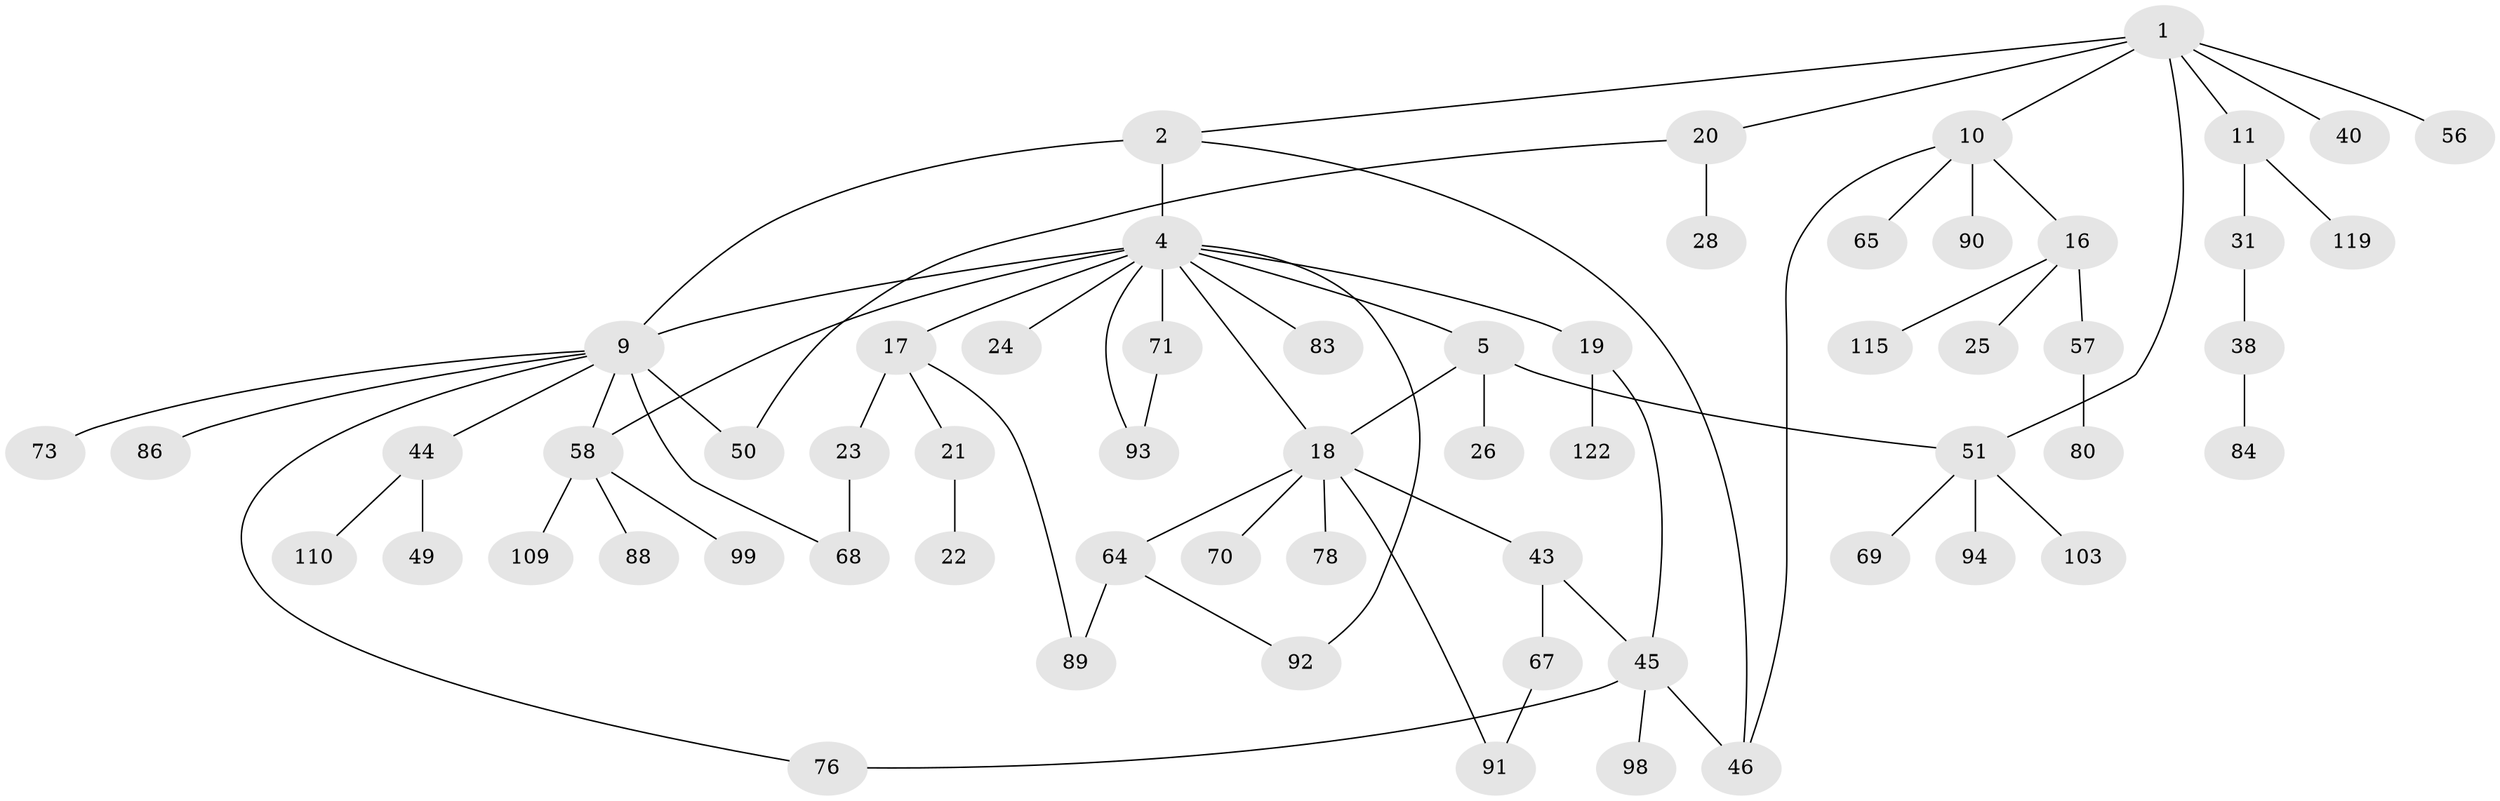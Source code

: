 // original degree distribution, {4: 0.12195121951219512, 5: 0.032520325203252036, 6: 0.016260162601626018, 2: 0.24390243902439024, 7: 0.016260162601626018, 3: 0.16260162601626016, 1: 0.4065040650406504}
// Generated by graph-tools (version 1.1) at 2025/13/03/09/25 04:13:25]
// undirected, 61 vertices, 74 edges
graph export_dot {
graph [start="1"]
  node [color=gray90,style=filled];
  1 [super="+29+3"];
  2;
  4 [super="+6+13"];
  5 [super="+100+27+8"];
  9 [super="+42+85+72+14"];
  10 [super="+37+12+39+54+32"];
  11;
  16;
  17;
  18 [super="+30+66"];
  19 [super="+53"];
  20;
  21;
  22 [super="+41"];
  23;
  24 [super="+101"];
  25;
  26;
  28;
  31 [super="+36"];
  38;
  40 [super="+77"];
  43;
  44 [super="+79"];
  45 [super="+61+59"];
  46 [super="+55"];
  49;
  50 [super="+63"];
  51 [super="+52"];
  56;
  57 [super="+74+97"];
  58 [super="+95"];
  64 [super="+87+75"];
  65;
  67 [super="+102"];
  68;
  69;
  70;
  71;
  73;
  76;
  78;
  80;
  83;
  84;
  86;
  88;
  89 [super="+108"];
  90;
  91 [super="+117"];
  92;
  93 [super="+121"];
  94;
  98;
  99;
  103;
  109;
  110;
  115;
  119;
  122;
  1 -- 2;
  1 -- 11;
  1 -- 51;
  1 -- 20;
  1 -- 56;
  1 -- 40;
  1 -- 10;
  2 -- 4;
  2 -- 9 [weight=2];
  2 -- 46;
  4 -- 5;
  4 -- 18;
  4 -- 83;
  4 -- 71;
  4 -- 9;
  4 -- 17;
  4 -- 19;
  4 -- 24;
  4 -- 58;
  4 -- 93;
  4 -- 92;
  5 -- 26;
  5 -- 51;
  5 -- 18;
  9 -- 50;
  9 -- 86;
  9 -- 68;
  9 -- 73;
  9 -- 44;
  9 -- 76;
  9 -- 58;
  10 -- 16;
  10 -- 90;
  10 -- 46;
  10 -- 65;
  11 -- 31;
  11 -- 119;
  16 -- 25;
  16 -- 57;
  16 -- 115;
  17 -- 21;
  17 -- 23;
  17 -- 89;
  18 -- 70;
  18 -- 64;
  18 -- 43;
  18 -- 78;
  18 -- 91;
  19 -- 122;
  19 -- 45;
  20 -- 28;
  20 -- 50;
  21 -- 22;
  23 -- 68;
  31 -- 38;
  38 -- 84;
  43 -- 45;
  43 -- 67;
  44 -- 49;
  44 -- 110;
  45 -- 98;
  45 -- 76;
  45 -- 46;
  51 -- 69;
  51 -- 94;
  51 -- 103;
  57 -- 80;
  58 -- 88 [weight=2];
  58 -- 99;
  58 -- 109;
  64 -- 92;
  64 -- 89;
  67 -- 91;
  71 -- 93;
}
